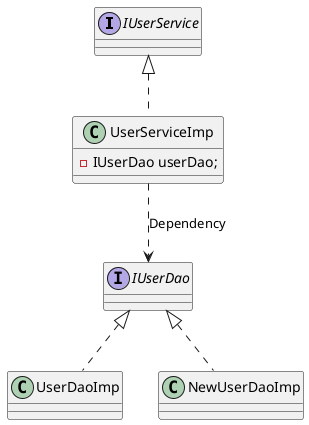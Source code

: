 @startuml

interface IUserService{

}

class UserServiceImp implements IUserService {
    - IUserDao userDao;
}

interface IUserDao{

}

class UserDaoImp implements IUserDao {
    
}

class NewUserDaoImp implements IUserDao {
    
}


UserServiceImp ..> IUserDao: Dependency

@enduml